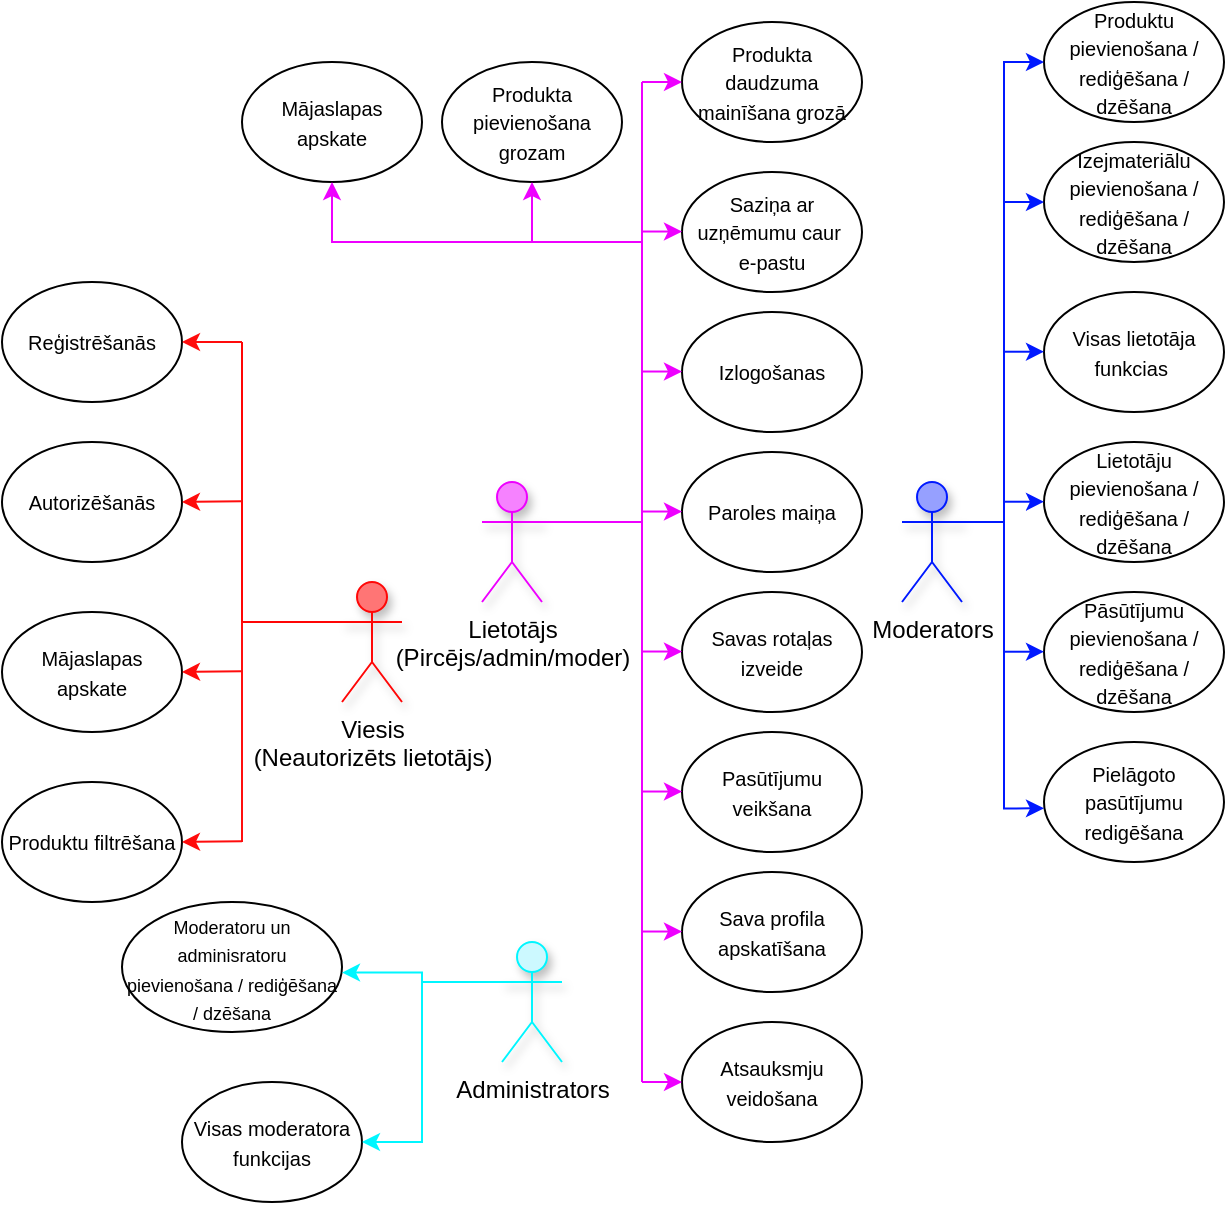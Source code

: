 <mxfile version="26.1.1">
  <diagram name="Page-1" id="Spj4qQBO_DDxFiSNy_sG">
    <mxGraphModel dx="2049" dy="686" grid="1" gridSize="10" guides="1" tooltips="1" connect="1" arrows="1" fold="1" page="1" pageScale="1" pageWidth="827" pageHeight="1169" math="0" shadow="0">
      <root>
        <mxCell id="0" />
        <mxCell id="1" parent="0" />
        <mxCell id="gBRd6JhXrA4OB7XMoL9r-1" value="Viesis&lt;div&gt;(Neautorizēts lietotājs)&lt;/div&gt;" style="shape=umlActor;verticalLabelPosition=bottom;verticalAlign=top;html=1;outlineConnect=0;strokeColor=#FF0707;shadow=1;gradientColor=none;fillColor=#FF7575;" parent="1" vertex="1">
          <mxGeometry x="90" y="460" width="30" height="60" as="geometry" />
        </mxCell>
        <mxCell id="gBRd6JhXrA4OB7XMoL9r-4" value="&lt;font style=&quot;font-size: 10px;&quot;&gt;Reģistrēšanās&lt;/font&gt;" style="ellipse;whiteSpace=wrap;html=1;" parent="1" vertex="1">
          <mxGeometry x="-80" y="310" width="90" height="60" as="geometry" />
        </mxCell>
        <mxCell id="gBRd6JhXrA4OB7XMoL9r-7" value="&lt;font style=&quot;font-size: 10px;&quot;&gt;Mājaslapas apskate&lt;/font&gt;" style="ellipse;whiteSpace=wrap;html=1;" parent="1" vertex="1">
          <mxGeometry x="-80" y="475" width="90" height="60" as="geometry" />
        </mxCell>
        <mxCell id="gBRd6JhXrA4OB7XMoL9r-8" value="&lt;font style=&quot;font-size: 10px;&quot;&gt;Autorizēšanās&lt;/font&gt;" style="ellipse;whiteSpace=wrap;html=1;" parent="1" vertex="1">
          <mxGeometry x="-80" y="390" width="90" height="60" as="geometry" />
        </mxCell>
        <mxCell id="gBRd6JhXrA4OB7XMoL9r-11" value="" style="endArrow=none;html=1;rounded=0;entryX=0;entryY=0.333;entryDx=0;entryDy=0;entryPerimeter=0;strokeColor=#FF0505;" parent="1" target="gBRd6JhXrA4OB7XMoL9r-1" edge="1">
          <mxGeometry width="50" height="50" relative="1" as="geometry">
            <mxPoint x="40" y="340" as="sourcePoint" />
            <mxPoint x="200" y="470" as="targetPoint" />
            <Array as="points">
              <mxPoint x="40" y="480" />
            </Array>
          </mxGeometry>
        </mxCell>
        <mxCell id="gBRd6JhXrA4OB7XMoL9r-12" value="" style="endArrow=none;html=1;rounded=0;strokeColor=#FF0F0F;" parent="1" edge="1">
          <mxGeometry width="50" height="50" relative="1" as="geometry">
            <mxPoint x="40" y="590" as="sourcePoint" />
            <mxPoint x="40" y="480" as="targetPoint" />
          </mxGeometry>
        </mxCell>
        <mxCell id="gBRd6JhXrA4OB7XMoL9r-13" value="&lt;font style=&quot;font-size: 10px;&quot;&gt;Produktu filtrēšana&lt;/font&gt;" style="ellipse;whiteSpace=wrap;html=1;" parent="1" vertex="1">
          <mxGeometry x="-80" y="560" width="90" height="60" as="geometry" />
        </mxCell>
        <mxCell id="gBRd6JhXrA4OB7XMoL9r-15" value="" style="endArrow=classic;html=1;rounded=0;entryX=1;entryY=0.5;entryDx=0;entryDy=0;strokeColor=#FF0C0C;" parent="1" target="gBRd6JhXrA4OB7XMoL9r-4" edge="1">
          <mxGeometry width="50" height="50" relative="1" as="geometry">
            <mxPoint x="40" y="340" as="sourcePoint" />
            <mxPoint x="190" y="500" as="targetPoint" />
          </mxGeometry>
        </mxCell>
        <mxCell id="gBRd6JhXrA4OB7XMoL9r-16" value="" style="endArrow=classic;html=1;rounded=0;entryX=1;entryY=0.5;entryDx=0;entryDy=0;strokeColor=#FF0C0C;" parent="1" target="gBRd6JhXrA4OB7XMoL9r-8" edge="1">
          <mxGeometry width="50" height="50" relative="1" as="geometry">
            <mxPoint x="40" y="419.66" as="sourcePoint" />
            <mxPoint x="10" y="419.66" as="targetPoint" />
          </mxGeometry>
        </mxCell>
        <mxCell id="gBRd6JhXrA4OB7XMoL9r-17" value="" style="endArrow=classic;html=1;rounded=0;entryX=1;entryY=0.5;entryDx=0;entryDy=0;strokeColor=#FF0C0C;" parent="1" target="gBRd6JhXrA4OB7XMoL9r-7" edge="1">
          <mxGeometry width="50" height="50" relative="1" as="geometry">
            <mxPoint x="40" y="504.66" as="sourcePoint" />
            <mxPoint x="10" y="504.66" as="targetPoint" />
          </mxGeometry>
        </mxCell>
        <mxCell id="gBRd6JhXrA4OB7XMoL9r-18" value="" style="endArrow=classic;html=1;rounded=0;entryX=1;entryY=0.5;entryDx=0;entryDy=0;strokeColor=#FF0C0C;" parent="1" target="gBRd6JhXrA4OB7XMoL9r-13" edge="1">
          <mxGeometry width="50" height="50" relative="1" as="geometry">
            <mxPoint x="40" y="589.66" as="sourcePoint" />
            <mxPoint x="10" y="589.66" as="targetPoint" />
          </mxGeometry>
        </mxCell>
        <mxCell id="gBRd6JhXrA4OB7XMoL9r-20" value="Lietotājs&lt;div&gt;(Pircējs/admin/moder)&lt;/div&gt;" style="shape=umlActor;verticalLabelPosition=bottom;verticalAlign=top;html=1;outlineConnect=0;strokeColor=#EE00FF;shadow=1;gradientColor=none;fillColor=#F682FF;" parent="1" vertex="1">
          <mxGeometry x="160" y="410" width="30" height="60" as="geometry" />
        </mxCell>
        <mxCell id="gBRd6JhXrA4OB7XMoL9r-23" value="&lt;font style=&quot;font-size: 10px;&quot;&gt;Mājaslapas apskate&lt;/font&gt;" style="ellipse;whiteSpace=wrap;html=1;" parent="1" vertex="1">
          <mxGeometry x="40" y="200" width="90" height="60" as="geometry" />
        </mxCell>
        <mxCell id="gBRd6JhXrA4OB7XMoL9r-25" value="&lt;font style=&quot;font-size: 10px;&quot;&gt;Produkta pievienošana grozam&lt;/font&gt;" style="ellipse;whiteSpace=wrap;html=1;" parent="1" vertex="1">
          <mxGeometry x="140" y="200" width="90" height="60" as="geometry" />
        </mxCell>
        <mxCell id="gBRd6JhXrA4OB7XMoL9r-26" value="&lt;span style=&quot;font-size: 10px;&quot;&gt;Saziņa ar uzņēmumu caur&amp;nbsp;&lt;/span&gt;&lt;div&gt;&lt;span style=&quot;font-size: 10px;&quot;&gt;e-pastu&lt;/span&gt;&lt;/div&gt;" style="ellipse;whiteSpace=wrap;html=1;" parent="1" vertex="1">
          <mxGeometry x="260" y="255" width="90" height="60" as="geometry" />
        </mxCell>
        <mxCell id="gBRd6JhXrA4OB7XMoL9r-27" value="&lt;font style=&quot;font-size: 10px;&quot;&gt;Izlogošanas&lt;/font&gt;" style="ellipse;whiteSpace=wrap;html=1;" parent="1" vertex="1">
          <mxGeometry x="260" y="325" width="90" height="60" as="geometry" />
        </mxCell>
        <mxCell id="gBRd6JhXrA4OB7XMoL9r-28" value="&lt;font style=&quot;font-size: 10px;&quot;&gt;Paroles maiņa&lt;/font&gt;" style="ellipse;whiteSpace=wrap;html=1;" parent="1" vertex="1">
          <mxGeometry x="260" y="395" width="90" height="60" as="geometry" />
        </mxCell>
        <mxCell id="gBRd6JhXrA4OB7XMoL9r-29" value="&lt;font style=&quot;font-size: 10px;&quot;&gt;Savas rotaļas izveide&lt;/font&gt;" style="ellipse;whiteSpace=wrap;html=1;" parent="1" vertex="1">
          <mxGeometry x="260" y="465" width="90" height="60" as="geometry" />
        </mxCell>
        <mxCell id="gBRd6JhXrA4OB7XMoL9r-30" value="&lt;font style=&quot;font-size: 10px;&quot;&gt;Pasūtījumu veikšana&lt;/font&gt;" style="ellipse;whiteSpace=wrap;html=1;" parent="1" vertex="1">
          <mxGeometry x="260" y="535" width="90" height="60" as="geometry" />
        </mxCell>
        <mxCell id="gBRd6JhXrA4OB7XMoL9r-31" value="&lt;font style=&quot;font-size: 10px;&quot;&gt;Sava profila apskatīšana&lt;/font&gt;" style="ellipse;whiteSpace=wrap;html=1;" parent="1" vertex="1">
          <mxGeometry x="260" y="605" width="90" height="60" as="geometry" />
        </mxCell>
        <mxCell id="gBRd6JhXrA4OB7XMoL9r-33" value="&lt;font style=&quot;font-size: 10px;&quot;&gt;Atsauksmju veidošana&lt;/font&gt;" style="ellipse;whiteSpace=wrap;html=1;" parent="1" vertex="1">
          <mxGeometry x="260" y="680" width="90" height="60" as="geometry" />
        </mxCell>
        <mxCell id="gBRd6JhXrA4OB7XMoL9r-34" value="&lt;span style=&quot;font-size: 10px;&quot;&gt;Produkta daudzuma mainīšana grozā&lt;/span&gt;" style="ellipse;whiteSpace=wrap;html=1;" parent="1" vertex="1">
          <mxGeometry x="260" y="180" width="90" height="60" as="geometry" />
        </mxCell>
        <mxCell id="gBRd6JhXrA4OB7XMoL9r-35" value="" style="endArrow=none;html=1;rounded=0;strokeColor=#EE00FF;entryX=1;entryY=0.333;entryDx=0;entryDy=0;entryPerimeter=0;edgeStyle=orthogonalEdgeStyle;" parent="1" target="gBRd6JhXrA4OB7XMoL9r-20" edge="1">
          <mxGeometry width="50" height="50" relative="1" as="geometry">
            <mxPoint x="240" y="210" as="sourcePoint" />
            <mxPoint x="200" y="430" as="targetPoint" />
            <Array as="points">
              <mxPoint x="240" y="430" />
            </Array>
          </mxGeometry>
        </mxCell>
        <mxCell id="gBRd6JhXrA4OB7XMoL9r-36" value="" style="endArrow=none;html=1;rounded=0;strokeColor=#EE00FF;" parent="1" edge="1">
          <mxGeometry width="50" height="50" relative="1" as="geometry">
            <mxPoint x="240" y="430" as="sourcePoint" />
            <mxPoint x="240" y="710" as="targetPoint" />
            <Array as="points">
              <mxPoint x="240" y="685" />
            </Array>
          </mxGeometry>
        </mxCell>
        <mxCell id="gBRd6JhXrA4OB7XMoL9r-38" value="" style="endArrow=classic;html=1;rounded=0;strokeColor=#EE00FF;entryX=0;entryY=0.5;entryDx=0;entryDy=0;" parent="1" target="gBRd6JhXrA4OB7XMoL9r-34" edge="1">
          <mxGeometry width="50" height="50" relative="1" as="geometry">
            <mxPoint x="240" y="210" as="sourcePoint" />
            <mxPoint x="200" y="250" as="targetPoint" />
            <Array as="points" />
          </mxGeometry>
        </mxCell>
        <mxCell id="gBRd6JhXrA4OB7XMoL9r-48" value="" style="endArrow=classic;html=1;rounded=0;strokeColor=#EE00FF;entryX=0;entryY=0.5;entryDx=0;entryDy=0;" parent="1" edge="1">
          <mxGeometry width="50" height="50" relative="1" as="geometry">
            <mxPoint x="240" y="284.76" as="sourcePoint" />
            <mxPoint x="260" y="284.76" as="targetPoint" />
            <Array as="points" />
          </mxGeometry>
        </mxCell>
        <mxCell id="gBRd6JhXrA4OB7XMoL9r-49" value="" style="endArrow=classic;html=1;rounded=0;strokeColor=#EE00FF;entryX=0;entryY=0.5;entryDx=0;entryDy=0;" parent="1" edge="1">
          <mxGeometry width="50" height="50" relative="1" as="geometry">
            <mxPoint x="240" y="354.76" as="sourcePoint" />
            <mxPoint x="260" y="354.76" as="targetPoint" />
            <Array as="points" />
          </mxGeometry>
        </mxCell>
        <mxCell id="gBRd6JhXrA4OB7XMoL9r-50" value="" style="endArrow=classic;html=1;rounded=0;strokeColor=#EE00FF;entryX=0;entryY=0.5;entryDx=0;entryDy=0;" parent="1" edge="1">
          <mxGeometry width="50" height="50" relative="1" as="geometry">
            <mxPoint x="240" y="710" as="sourcePoint" />
            <mxPoint x="260" y="710" as="targetPoint" />
            <Array as="points" />
          </mxGeometry>
        </mxCell>
        <mxCell id="gBRd6JhXrA4OB7XMoL9r-51" value="" style="endArrow=classic;html=1;rounded=0;strokeColor=#EE00FF;entryX=0;entryY=0.5;entryDx=0;entryDy=0;" parent="1" edge="1">
          <mxGeometry width="50" height="50" relative="1" as="geometry">
            <mxPoint x="240" y="634.76" as="sourcePoint" />
            <mxPoint x="260" y="634.76" as="targetPoint" />
            <Array as="points" />
          </mxGeometry>
        </mxCell>
        <mxCell id="gBRd6JhXrA4OB7XMoL9r-52" value="" style="endArrow=classic;html=1;rounded=0;strokeColor=#EE00FF;entryX=0;entryY=0.5;entryDx=0;entryDy=0;" parent="1" edge="1">
          <mxGeometry width="50" height="50" relative="1" as="geometry">
            <mxPoint x="240" y="564.76" as="sourcePoint" />
            <mxPoint x="260" y="564.76" as="targetPoint" />
            <Array as="points" />
          </mxGeometry>
        </mxCell>
        <mxCell id="gBRd6JhXrA4OB7XMoL9r-53" value="" style="endArrow=classic;html=1;rounded=0;strokeColor=#EE00FF;entryX=0;entryY=0.5;entryDx=0;entryDy=0;" parent="1" edge="1">
          <mxGeometry width="50" height="50" relative="1" as="geometry">
            <mxPoint x="240" y="494.76" as="sourcePoint" />
            <mxPoint x="260" y="494.76" as="targetPoint" />
            <Array as="points" />
          </mxGeometry>
        </mxCell>
        <mxCell id="gBRd6JhXrA4OB7XMoL9r-54" value="" style="endArrow=classic;html=1;rounded=0;strokeColor=#EE00FF;entryX=0;entryY=0.5;entryDx=0;entryDy=0;" parent="1" edge="1">
          <mxGeometry width="50" height="50" relative="1" as="geometry">
            <mxPoint x="240" y="424.76" as="sourcePoint" />
            <mxPoint x="260" y="424.76" as="targetPoint" />
            <Array as="points" />
          </mxGeometry>
        </mxCell>
        <mxCell id="gBRd6JhXrA4OB7XMoL9r-55" value="" style="endArrow=classic;html=1;rounded=0;strokeColor=#EE00FF;exitX=0.5;exitY=1;exitDx=0;exitDy=0;endFill=1;entryX=0.5;entryY=1;entryDx=0;entryDy=0;" parent="1" edge="1">
          <mxGeometry width="50" height="50" relative="1" as="geometry">
            <mxPoint x="-15" y="260" as="sourcePoint" />
            <mxPoint x="-15" y="260" as="targetPoint" />
          </mxGeometry>
        </mxCell>
        <mxCell id="gBRd6JhXrA4OB7XMoL9r-60" value="" style="endArrow=classic;html=1;rounded=0;entryX=0.5;entryY=1;entryDx=0;entryDy=0;strokeColor=#EE00FF;" parent="1" target="gBRd6JhXrA4OB7XMoL9r-23" edge="1">
          <mxGeometry width="50" height="50" relative="1" as="geometry">
            <mxPoint x="240" y="290" as="sourcePoint" />
            <mxPoint x="-15" y="260" as="targetPoint" />
            <Array as="points">
              <mxPoint x="85" y="290" />
            </Array>
          </mxGeometry>
        </mxCell>
        <mxCell id="gBRd6JhXrA4OB7XMoL9r-62" value="" style="endArrow=classic;html=1;rounded=0;strokeColor=#EE00FF;entryX=0.5;entryY=1;entryDx=0;entryDy=0;" parent="1" target="gBRd6JhXrA4OB7XMoL9r-25" edge="1">
          <mxGeometry width="50" height="50" relative="1" as="geometry">
            <mxPoint x="185" y="290" as="sourcePoint" />
            <mxPoint x="75" y="270" as="targetPoint" />
          </mxGeometry>
        </mxCell>
        <mxCell id="gBRd6JhXrA4OB7XMoL9r-63" value="Administrators" style="shape=umlActor;verticalLabelPosition=bottom;verticalAlign=top;html=1;outlineConnect=0;strokeColor=#00F6FF;shadow=1;gradientColor=none;fillColor=#CCF9FF;" parent="1" vertex="1">
          <mxGeometry x="170" y="640" width="30" height="60" as="geometry" />
        </mxCell>
        <mxCell id="gBRd6JhXrA4OB7XMoL9r-64" value="&lt;span style=&quot;font-size: 10px;&quot;&gt;Produktu pievienošana / rediģēšana / dzēšana&lt;/span&gt;" style="ellipse;whiteSpace=wrap;html=1;" parent="1" vertex="1">
          <mxGeometry x="441" y="170" width="90" height="60" as="geometry" />
        </mxCell>
        <mxCell id="gBRd6JhXrA4OB7XMoL9r-65" value="&lt;span style=&quot;font-size: 10px;&quot;&gt;Izejmateriālu pievienošana / rediģēšana / dzēšana&lt;/span&gt;" style="ellipse;whiteSpace=wrap;html=1;" parent="1" vertex="1">
          <mxGeometry x="441" y="240" width="90" height="60" as="geometry" />
        </mxCell>
        <mxCell id="gBRd6JhXrA4OB7XMoL9r-66" value="&lt;span style=&quot;font-size: 10px;&quot;&gt;Visas lietotāja funkcias&amp;nbsp;&lt;/span&gt;" style="ellipse;whiteSpace=wrap;html=1;" parent="1" vertex="1">
          <mxGeometry x="441" y="315" width="90" height="60" as="geometry" />
        </mxCell>
        <mxCell id="gBRd6JhXrA4OB7XMoL9r-67" value="&lt;span style=&quot;font-size: 10px;&quot;&gt;Lietotāju pievienošana / rediģēšana / dzēšana&lt;/span&gt;" style="ellipse;whiteSpace=wrap;html=1;" parent="1" vertex="1">
          <mxGeometry x="441" y="390" width="90" height="60" as="geometry" />
        </mxCell>
        <mxCell id="gBRd6JhXrA4OB7XMoL9r-68" value="&lt;font style=&quot;font-size: 9px;&quot;&gt;Moderatoru un adminisratoru pievienošana / rediģēšana / dzēšana&lt;/font&gt;" style="ellipse;whiteSpace=wrap;html=1;" parent="1" vertex="1">
          <mxGeometry x="-20" y="620" width="110" height="65" as="geometry" />
        </mxCell>
        <mxCell id="gBRd6JhXrA4OB7XMoL9r-69" value="&lt;font style=&quot;font-size: 10px;&quot;&gt;Visas moderatora funkcijas&lt;/font&gt;" style="ellipse;whiteSpace=wrap;html=1;" parent="1" vertex="1">
          <mxGeometry x="10" y="710" width="90" height="60" as="geometry" />
        </mxCell>
        <mxCell id="gBRd6JhXrA4OB7XMoL9r-70" style="edgeStyle=orthogonalEdgeStyle;rounded=0;orthogonalLoop=1;jettySize=auto;html=1;exitX=0;exitY=0.333;exitDx=0;exitDy=0;exitPerimeter=0;entryX=1;entryY=0.543;entryDx=0;entryDy=0;entryPerimeter=0;strokeColor=#00F6FF;" parent="1" source="gBRd6JhXrA4OB7XMoL9r-63" target="gBRd6JhXrA4OB7XMoL9r-68" edge="1">
          <mxGeometry relative="1" as="geometry">
            <Array as="points">
              <mxPoint x="130" y="660" />
              <mxPoint x="130" y="655" />
            </Array>
          </mxGeometry>
        </mxCell>
        <mxCell id="gBRd6JhXrA4OB7XMoL9r-71" value="" style="endArrow=classic;html=1;rounded=0;entryX=1;entryY=0.5;entryDx=0;entryDy=0;strokeColor=#00F6FF;" parent="1" target="gBRd6JhXrA4OB7XMoL9r-69" edge="1">
          <mxGeometry width="50" height="50" relative="1" as="geometry">
            <mxPoint x="130" y="660" as="sourcePoint" />
            <mxPoint x="170" y="660" as="targetPoint" />
            <Array as="points">
              <mxPoint x="130" y="740" />
            </Array>
          </mxGeometry>
        </mxCell>
        <mxCell id="gBRd6JhXrA4OB7XMoL9r-75" style="edgeStyle=orthogonalEdgeStyle;rounded=0;orthogonalLoop=1;jettySize=auto;html=1;strokeColor=#0019FF;exitX=1;exitY=0.333;exitDx=0;exitDy=0;exitPerimeter=0;entryX=0;entryY=0.5;entryDx=0;entryDy=0;" parent="1" source="gBRd6JhXrA4OB7XMoL9r-72" target="gBRd6JhXrA4OB7XMoL9r-64" edge="1">
          <mxGeometry relative="1" as="geometry">
            <mxPoint x="401" y="430" as="sourcePoint" />
            <mxPoint x="361" y="240" as="targetPoint" />
            <Array as="points">
              <mxPoint x="421" y="430" />
              <mxPoint x="421" y="200" />
            </Array>
          </mxGeometry>
        </mxCell>
        <mxCell id="gBRd6JhXrA4OB7XMoL9r-72" value="Moderators&lt;div&gt;&lt;br&gt;&lt;/div&gt;" style="shape=umlActor;verticalLabelPosition=bottom;verticalAlign=top;html=1;outlineConnect=0;strokeColor=#0019FF;shadow=1;gradientColor=none;fillColor=#96A0FF;" parent="1" vertex="1">
          <mxGeometry x="370" y="410" width="30" height="60" as="geometry" />
        </mxCell>
        <mxCell id="gBRd6JhXrA4OB7XMoL9r-73" value="&lt;span style=&quot;font-size: 10px;&quot;&gt;Pāsūtījumu pievienošana / rediģēšana / dzēšana&lt;/span&gt;" style="ellipse;whiteSpace=wrap;html=1;" parent="1" vertex="1">
          <mxGeometry x="441" y="465" width="90" height="60" as="geometry" />
        </mxCell>
        <mxCell id="gBRd6JhXrA4OB7XMoL9r-74" value="&lt;font style=&quot;font-size: 10px;&quot;&gt;Pielāgoto pasūtījumu redigēšana&lt;/font&gt;" style="ellipse;whiteSpace=wrap;html=1;" parent="1" vertex="1">
          <mxGeometry x="441" y="540" width="90" height="60" as="geometry" />
        </mxCell>
        <mxCell id="gBRd6JhXrA4OB7XMoL9r-87" style="edgeStyle=orthogonalEdgeStyle;rounded=0;orthogonalLoop=1;jettySize=auto;html=1;entryX=0;entryY=0.553;entryDx=0;entryDy=0;entryPerimeter=0;strokeColor=#0019FF;" parent="1" source="gBRd6JhXrA4OB7XMoL9r-72" target="gBRd6JhXrA4OB7XMoL9r-74" edge="1">
          <mxGeometry relative="1" as="geometry">
            <Array as="points">
              <mxPoint x="421" y="430" />
              <mxPoint x="421" y="573" />
            </Array>
          </mxGeometry>
        </mxCell>
        <mxCell id="gBRd6JhXrA4OB7XMoL9r-88" value="" style="endArrow=classic;html=1;rounded=0;strokeColor=#0019FF;entryX=0;entryY=0.5;entryDx=0;entryDy=0;" parent="1" target="gBRd6JhXrA4OB7XMoL9r-65" edge="1">
          <mxGeometry width="50" height="50" relative="1" as="geometry">
            <mxPoint x="421" y="270" as="sourcePoint" />
            <mxPoint x="581" y="390" as="targetPoint" />
          </mxGeometry>
        </mxCell>
        <mxCell id="gBRd6JhXrA4OB7XMoL9r-89" value="" style="endArrow=classic;html=1;rounded=0;strokeColor=#0019FF;entryX=0;entryY=0.5;entryDx=0;entryDy=0;" parent="1" edge="1">
          <mxGeometry width="50" height="50" relative="1" as="geometry">
            <mxPoint x="421" y="344.86" as="sourcePoint" />
            <mxPoint x="441" y="344.86" as="targetPoint" />
          </mxGeometry>
        </mxCell>
        <mxCell id="gBRd6JhXrA4OB7XMoL9r-90" value="" style="endArrow=classic;html=1;rounded=0;strokeColor=#0019FF;entryX=0;entryY=0.5;entryDx=0;entryDy=0;" parent="1" edge="1">
          <mxGeometry width="50" height="50" relative="1" as="geometry">
            <mxPoint x="421" y="419.86" as="sourcePoint" />
            <mxPoint x="441" y="419.86" as="targetPoint" />
          </mxGeometry>
        </mxCell>
        <mxCell id="gBRd6JhXrA4OB7XMoL9r-91" value="" style="endArrow=classic;html=1;rounded=0;strokeColor=#0019FF;entryX=0;entryY=0.5;entryDx=0;entryDy=0;" parent="1" edge="1">
          <mxGeometry width="50" height="50" relative="1" as="geometry">
            <mxPoint x="421" y="494.86" as="sourcePoint" />
            <mxPoint x="441" y="494.86" as="targetPoint" />
          </mxGeometry>
        </mxCell>
      </root>
    </mxGraphModel>
  </diagram>
</mxfile>
